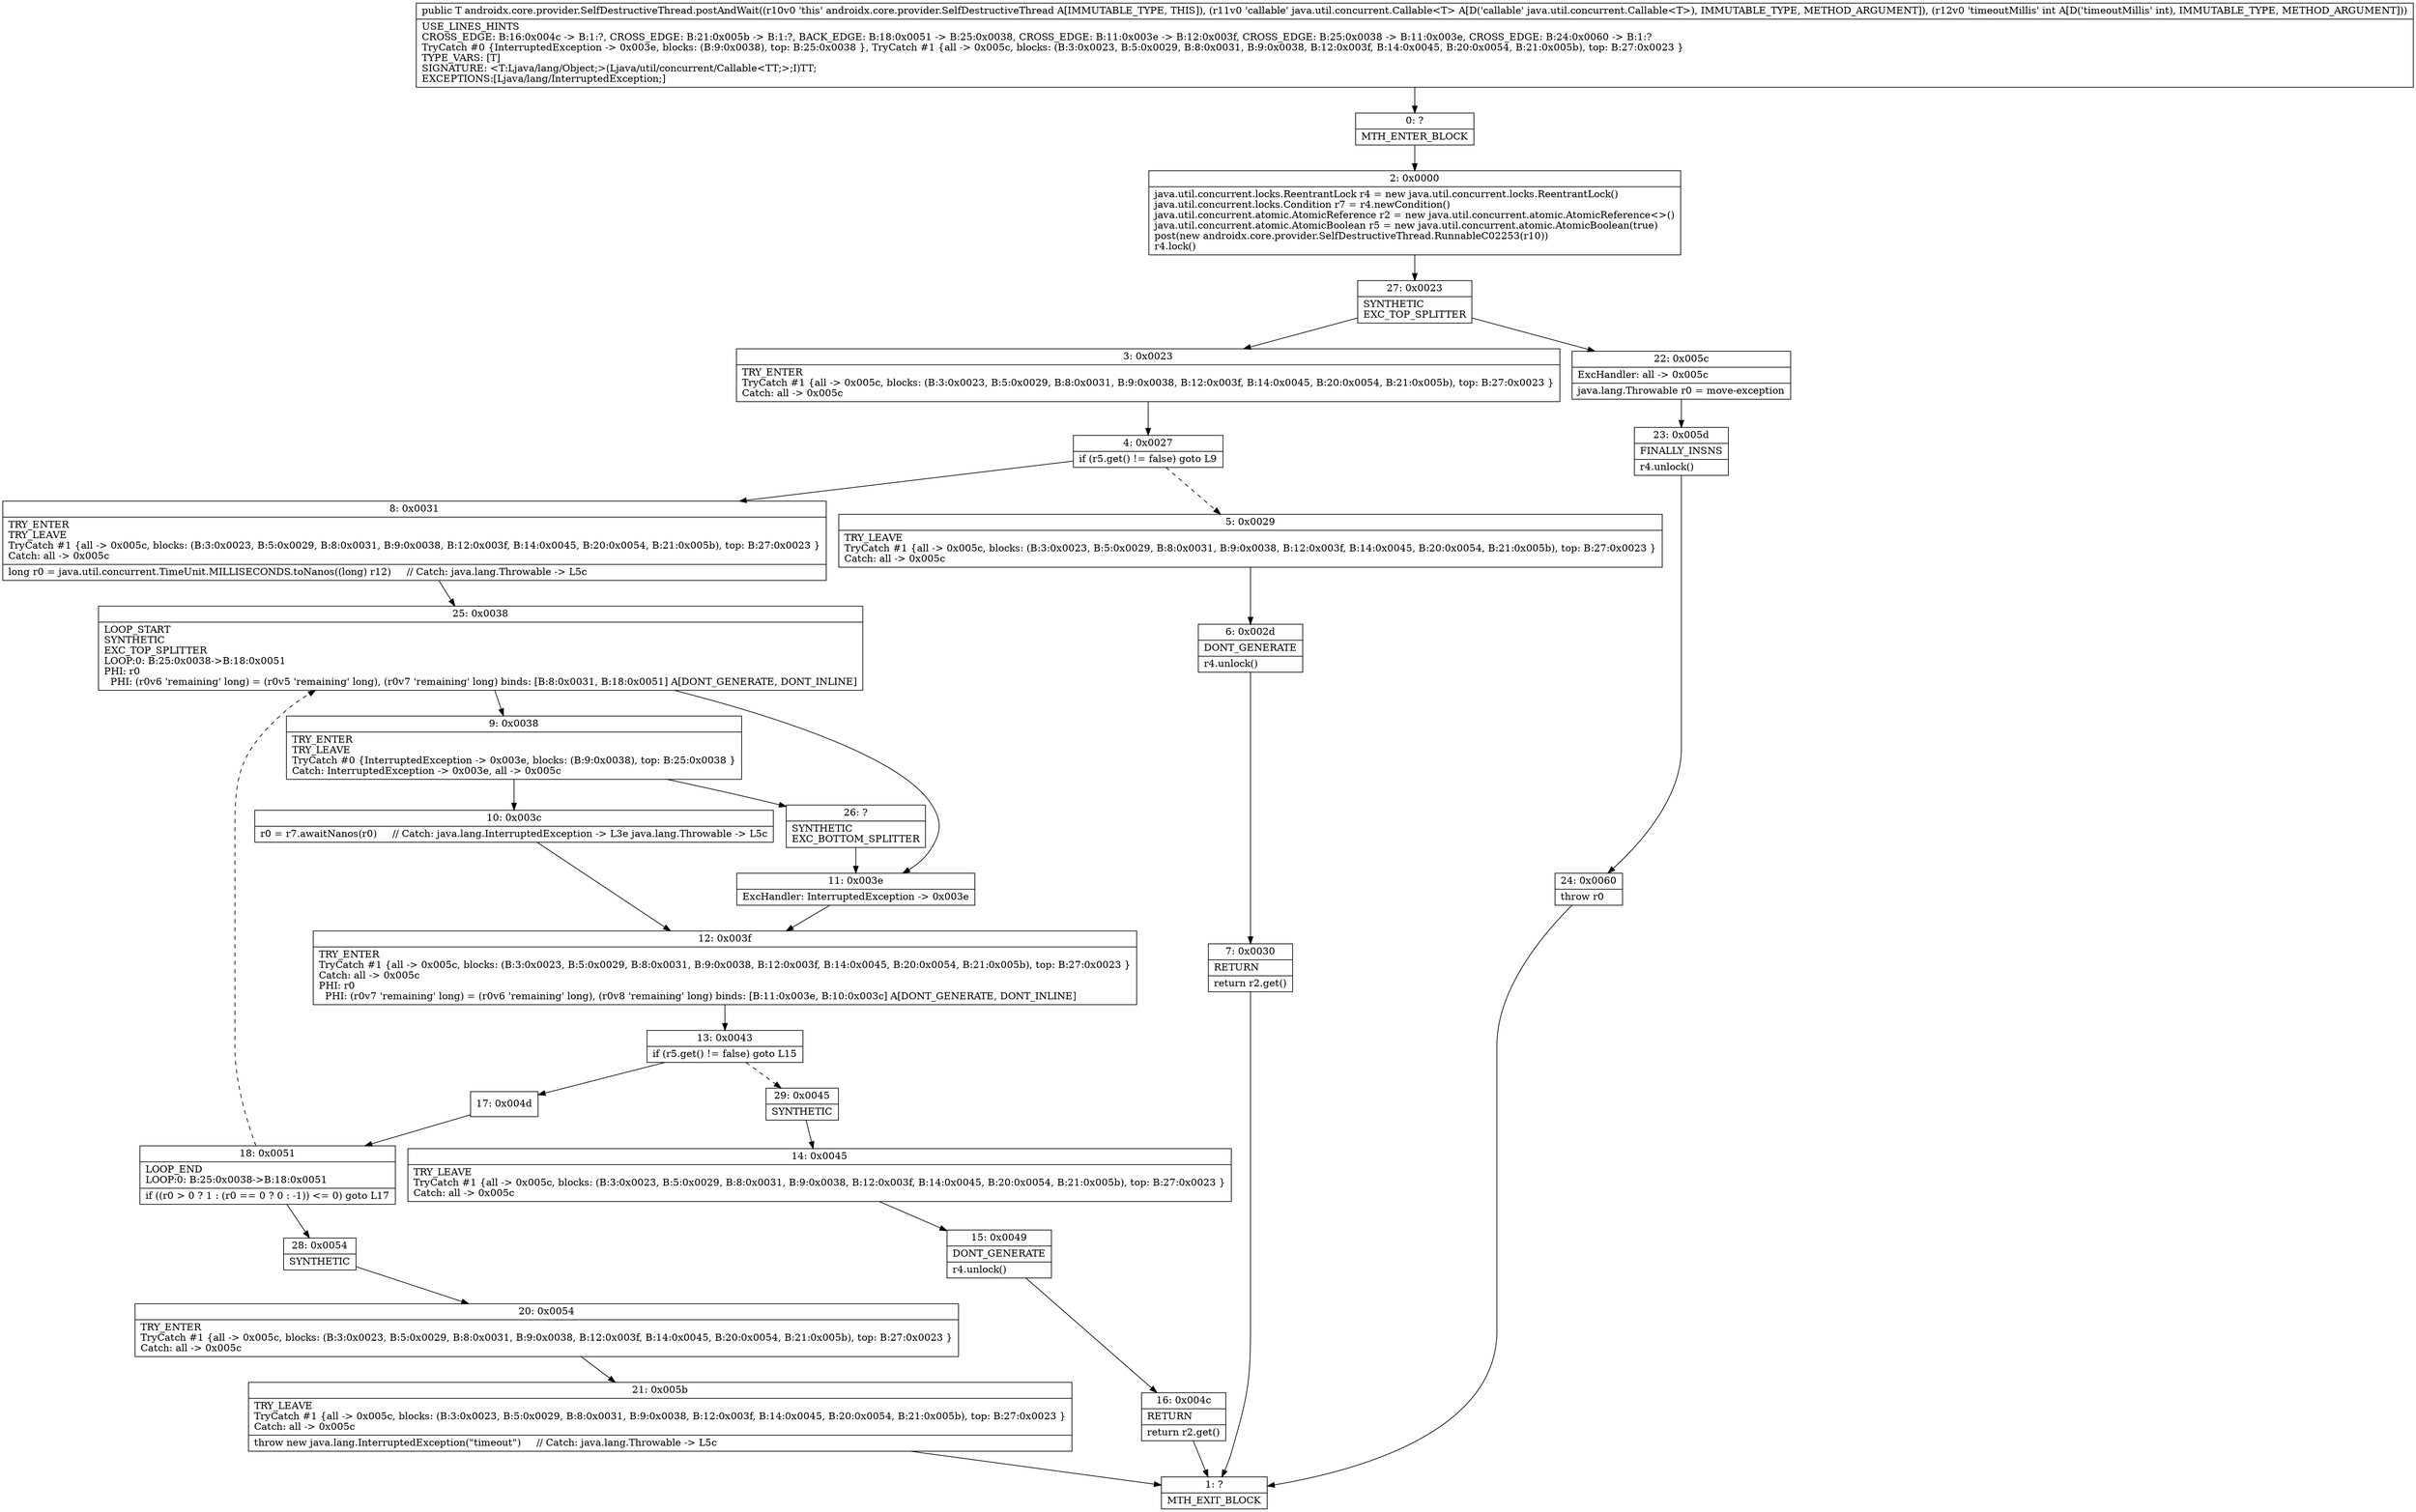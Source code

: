 digraph "CFG forandroidx.core.provider.SelfDestructiveThread.postAndWait(Ljava\/util\/concurrent\/Callable;I)Ljava\/lang\/Object;" {
Node_0 [shape=record,label="{0\:\ ?|MTH_ENTER_BLOCK\l}"];
Node_2 [shape=record,label="{2\:\ 0x0000|java.util.concurrent.locks.ReentrantLock r4 = new java.util.concurrent.locks.ReentrantLock()\ljava.util.concurrent.locks.Condition r7 = r4.newCondition()\ljava.util.concurrent.atomic.AtomicReference r2 = new java.util.concurrent.atomic.AtomicReference\<\>()\ljava.util.concurrent.atomic.AtomicBoolean r5 = new java.util.concurrent.atomic.AtomicBoolean(true)\lpost(new androidx.core.provider.SelfDestructiveThread.RunnableC02253(r10))\lr4.lock()\l}"];
Node_27 [shape=record,label="{27\:\ 0x0023|SYNTHETIC\lEXC_TOP_SPLITTER\l}"];
Node_3 [shape=record,label="{3\:\ 0x0023|TRY_ENTER\lTryCatch #1 \{all \-\> 0x005c, blocks: (B:3:0x0023, B:5:0x0029, B:8:0x0031, B:9:0x0038, B:12:0x003f, B:14:0x0045, B:20:0x0054, B:21:0x005b), top: B:27:0x0023 \}\lCatch: all \-\> 0x005c\l}"];
Node_4 [shape=record,label="{4\:\ 0x0027|if (r5.get() != false) goto L9\l}"];
Node_5 [shape=record,label="{5\:\ 0x0029|TRY_LEAVE\lTryCatch #1 \{all \-\> 0x005c, blocks: (B:3:0x0023, B:5:0x0029, B:8:0x0031, B:9:0x0038, B:12:0x003f, B:14:0x0045, B:20:0x0054, B:21:0x005b), top: B:27:0x0023 \}\lCatch: all \-\> 0x005c\l}"];
Node_6 [shape=record,label="{6\:\ 0x002d|DONT_GENERATE\l|r4.unlock()\l}"];
Node_7 [shape=record,label="{7\:\ 0x0030|RETURN\l|return r2.get()\l}"];
Node_1 [shape=record,label="{1\:\ ?|MTH_EXIT_BLOCK\l}"];
Node_8 [shape=record,label="{8\:\ 0x0031|TRY_ENTER\lTRY_LEAVE\lTryCatch #1 \{all \-\> 0x005c, blocks: (B:3:0x0023, B:5:0x0029, B:8:0x0031, B:9:0x0038, B:12:0x003f, B:14:0x0045, B:20:0x0054, B:21:0x005b), top: B:27:0x0023 \}\lCatch: all \-\> 0x005c\l|long r0 = java.util.concurrent.TimeUnit.MILLISECONDS.toNanos((long) r12)     \/\/ Catch: java.lang.Throwable \-\> L5c\l}"];
Node_25 [shape=record,label="{25\:\ 0x0038|LOOP_START\lSYNTHETIC\lEXC_TOP_SPLITTER\lLOOP:0: B:25:0x0038\-\>B:18:0x0051\lPHI: r0 \l  PHI: (r0v6 'remaining' long) = (r0v5 'remaining' long), (r0v7 'remaining' long) binds: [B:8:0x0031, B:18:0x0051] A[DONT_GENERATE, DONT_INLINE]\l}"];
Node_9 [shape=record,label="{9\:\ 0x0038|TRY_ENTER\lTRY_LEAVE\lTryCatch #0 \{InterruptedException \-\> 0x003e, blocks: (B:9:0x0038), top: B:25:0x0038 \}\lCatch: InterruptedException \-\> 0x003e, all \-\> 0x005c\l}"];
Node_10 [shape=record,label="{10\:\ 0x003c|r0 = r7.awaitNanos(r0)     \/\/ Catch: java.lang.InterruptedException \-\> L3e java.lang.Throwable \-\> L5c\l}"];
Node_12 [shape=record,label="{12\:\ 0x003f|TRY_ENTER\lTryCatch #1 \{all \-\> 0x005c, blocks: (B:3:0x0023, B:5:0x0029, B:8:0x0031, B:9:0x0038, B:12:0x003f, B:14:0x0045, B:20:0x0054, B:21:0x005b), top: B:27:0x0023 \}\lCatch: all \-\> 0x005c\lPHI: r0 \l  PHI: (r0v7 'remaining' long) = (r0v6 'remaining' long), (r0v8 'remaining' long) binds: [B:11:0x003e, B:10:0x003c] A[DONT_GENERATE, DONT_INLINE]\l}"];
Node_13 [shape=record,label="{13\:\ 0x0043|if (r5.get() != false) goto L15\l}"];
Node_17 [shape=record,label="{17\:\ 0x004d}"];
Node_18 [shape=record,label="{18\:\ 0x0051|LOOP_END\lLOOP:0: B:25:0x0038\-\>B:18:0x0051\l|if ((r0 \> 0 ? 1 : (r0 == 0 ? 0 : \-1)) \<= 0) goto L17\l}"];
Node_28 [shape=record,label="{28\:\ 0x0054|SYNTHETIC\l}"];
Node_20 [shape=record,label="{20\:\ 0x0054|TRY_ENTER\lTryCatch #1 \{all \-\> 0x005c, blocks: (B:3:0x0023, B:5:0x0029, B:8:0x0031, B:9:0x0038, B:12:0x003f, B:14:0x0045, B:20:0x0054, B:21:0x005b), top: B:27:0x0023 \}\lCatch: all \-\> 0x005c\l}"];
Node_21 [shape=record,label="{21\:\ 0x005b|TRY_LEAVE\lTryCatch #1 \{all \-\> 0x005c, blocks: (B:3:0x0023, B:5:0x0029, B:8:0x0031, B:9:0x0038, B:12:0x003f, B:14:0x0045, B:20:0x0054, B:21:0x005b), top: B:27:0x0023 \}\lCatch: all \-\> 0x005c\l|throw new java.lang.InterruptedException(\"timeout\")     \/\/ Catch: java.lang.Throwable \-\> L5c\l}"];
Node_29 [shape=record,label="{29\:\ 0x0045|SYNTHETIC\l}"];
Node_14 [shape=record,label="{14\:\ 0x0045|TRY_LEAVE\lTryCatch #1 \{all \-\> 0x005c, blocks: (B:3:0x0023, B:5:0x0029, B:8:0x0031, B:9:0x0038, B:12:0x003f, B:14:0x0045, B:20:0x0054, B:21:0x005b), top: B:27:0x0023 \}\lCatch: all \-\> 0x005c\l}"];
Node_15 [shape=record,label="{15\:\ 0x0049|DONT_GENERATE\l|r4.unlock()\l}"];
Node_16 [shape=record,label="{16\:\ 0x004c|RETURN\l|return r2.get()\l}"];
Node_26 [shape=record,label="{26\:\ ?|SYNTHETIC\lEXC_BOTTOM_SPLITTER\l}"];
Node_11 [shape=record,label="{11\:\ 0x003e|ExcHandler: InterruptedException \-\> 0x003e\l}"];
Node_22 [shape=record,label="{22\:\ 0x005c|ExcHandler: all \-\> 0x005c\l|java.lang.Throwable r0 = move\-exception\l}"];
Node_23 [shape=record,label="{23\:\ 0x005d|FINALLY_INSNS\l|r4.unlock()\l}"];
Node_24 [shape=record,label="{24\:\ 0x0060|throw r0\l}"];
MethodNode[shape=record,label="{public T androidx.core.provider.SelfDestructiveThread.postAndWait((r10v0 'this' androidx.core.provider.SelfDestructiveThread A[IMMUTABLE_TYPE, THIS]), (r11v0 'callable' java.util.concurrent.Callable\<T\> A[D('callable' java.util.concurrent.Callable\<T\>), IMMUTABLE_TYPE, METHOD_ARGUMENT]), (r12v0 'timeoutMillis' int A[D('timeoutMillis' int), IMMUTABLE_TYPE, METHOD_ARGUMENT]))  | USE_LINES_HINTS\lCROSS_EDGE: B:16:0x004c \-\> B:1:?, CROSS_EDGE: B:21:0x005b \-\> B:1:?, BACK_EDGE: B:18:0x0051 \-\> B:25:0x0038, CROSS_EDGE: B:11:0x003e \-\> B:12:0x003f, CROSS_EDGE: B:25:0x0038 \-\> B:11:0x003e, CROSS_EDGE: B:24:0x0060 \-\> B:1:?\lTryCatch #0 \{InterruptedException \-\> 0x003e, blocks: (B:9:0x0038), top: B:25:0x0038 \}, TryCatch #1 \{all \-\> 0x005c, blocks: (B:3:0x0023, B:5:0x0029, B:8:0x0031, B:9:0x0038, B:12:0x003f, B:14:0x0045, B:20:0x0054, B:21:0x005b), top: B:27:0x0023 \}\lTYPE_VARS: [T]\lSIGNATURE: \<T:Ljava\/lang\/Object;\>(Ljava\/util\/concurrent\/Callable\<TT;\>;I)TT;\lEXCEPTIONS:[Ljava\/lang\/InterruptedException;]\l}"];
MethodNode -> Node_0;Node_0 -> Node_2;
Node_2 -> Node_27;
Node_27 -> Node_3;
Node_27 -> Node_22;
Node_3 -> Node_4;
Node_4 -> Node_5[style=dashed];
Node_4 -> Node_8;
Node_5 -> Node_6;
Node_6 -> Node_7;
Node_7 -> Node_1;
Node_8 -> Node_25;
Node_25 -> Node_9;
Node_25 -> Node_11;
Node_9 -> Node_10;
Node_9 -> Node_26;
Node_10 -> Node_12;
Node_12 -> Node_13;
Node_13 -> Node_17;
Node_13 -> Node_29[style=dashed];
Node_17 -> Node_18;
Node_18 -> Node_25[style=dashed];
Node_18 -> Node_28;
Node_28 -> Node_20;
Node_20 -> Node_21;
Node_21 -> Node_1;
Node_29 -> Node_14;
Node_14 -> Node_15;
Node_15 -> Node_16;
Node_16 -> Node_1;
Node_26 -> Node_11;
Node_11 -> Node_12;
Node_22 -> Node_23;
Node_23 -> Node_24;
Node_24 -> Node_1;
}

